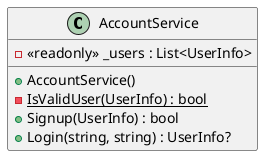@startuml
class AccountService {
    - <<readonly>> _users : List<UserInfo>
    + AccountService()
    - {static} IsValidUser(UserInfo) : bool
    + Signup(UserInfo) : bool
    + Login(string, string) : UserInfo?
}
@enduml
